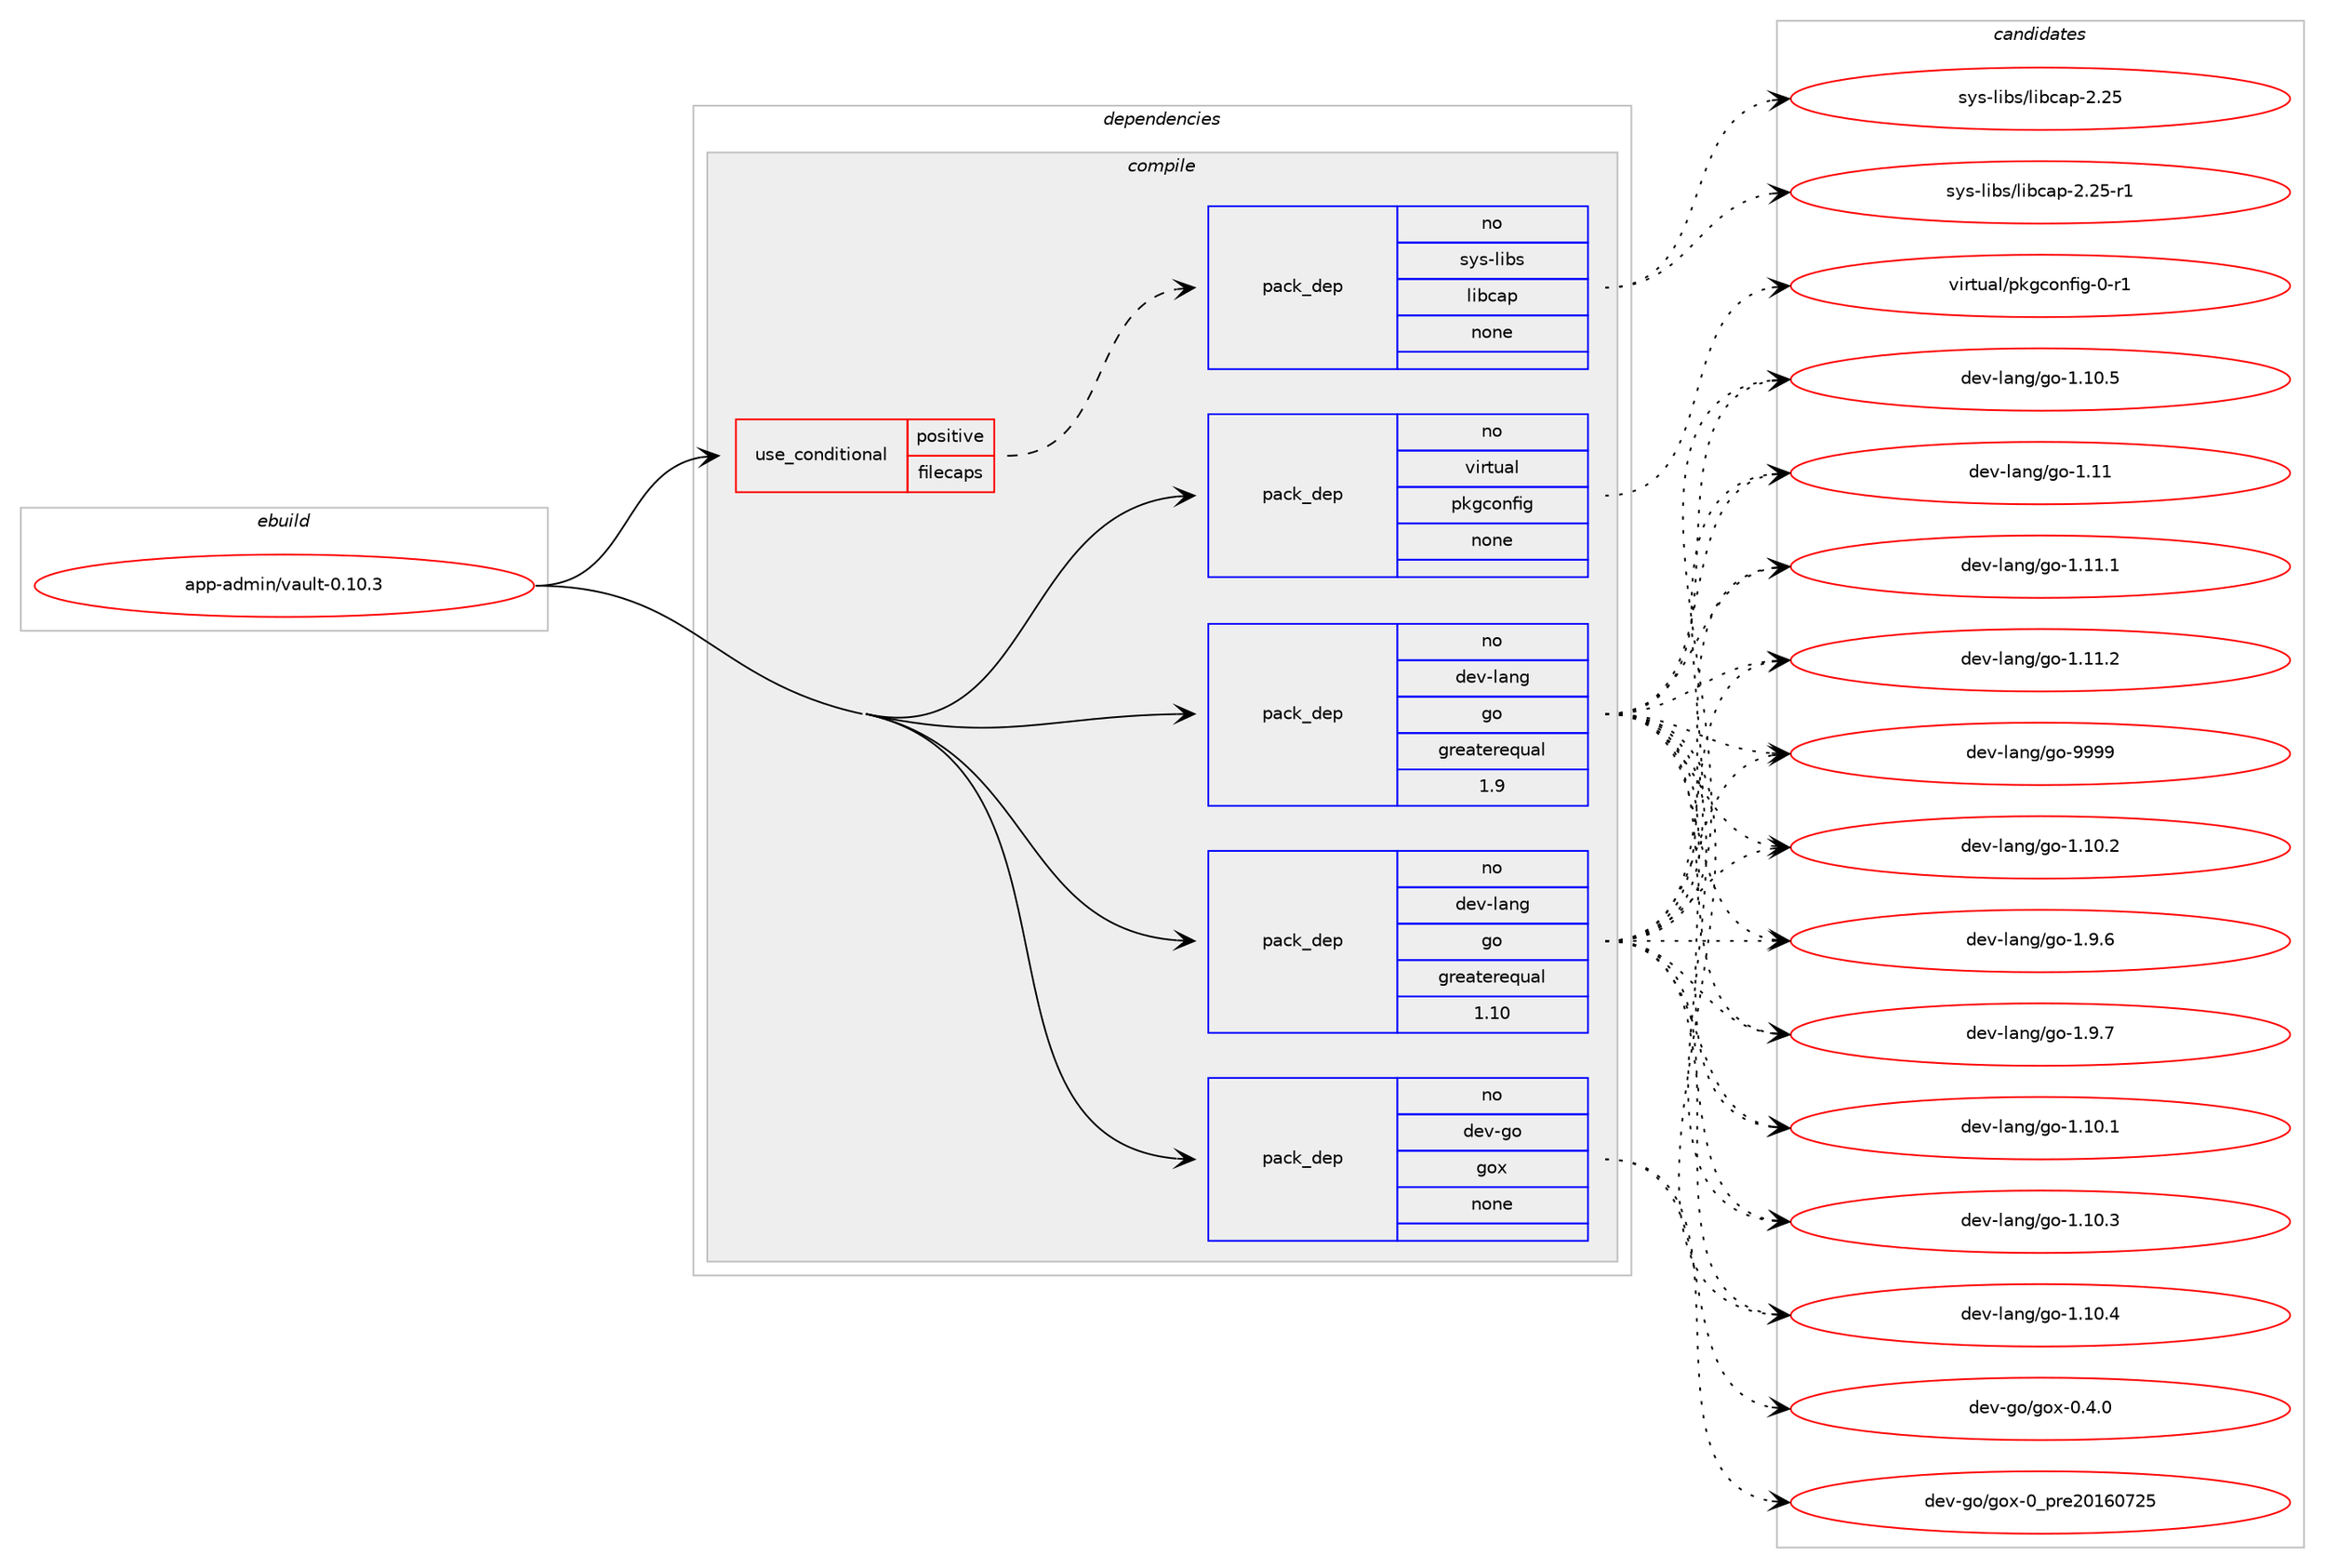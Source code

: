 digraph prolog {

# *************
# Graph options
# *************

newrank=true;
concentrate=true;
compound=true;
graph [rankdir=LR,fontname=Helvetica,fontsize=10,ranksep=1.5];#, ranksep=2.5, nodesep=0.2];
edge  [arrowhead=vee];
node  [fontname=Helvetica,fontsize=10];

# **********
# The ebuild
# **********

subgraph cluster_leftcol {
color=gray;
rank=same;
label=<<i>ebuild</i>>;
id [label="app-admin/vault-0.10.3", color=red, width=4, href="../app-admin/vault-0.10.3.svg"];
}

# ****************
# The dependencies
# ****************

subgraph cluster_midcol {
color=gray;
label=<<i>dependencies</i>>;
subgraph cluster_compile {
fillcolor="#eeeeee";
style=filled;
label=<<i>compile</i>>;
subgraph cond314 {
dependency1905 [label=<<TABLE BORDER="0" CELLBORDER="1" CELLSPACING="0" CELLPADDING="4"><TR><TD ROWSPAN="3" CELLPADDING="10">use_conditional</TD></TR><TR><TD>positive</TD></TR><TR><TD>filecaps</TD></TR></TABLE>>, shape=none, color=red];
subgraph pack1516 {
dependency1906 [label=<<TABLE BORDER="0" CELLBORDER="1" CELLSPACING="0" CELLPADDING="4" WIDTH="220"><TR><TD ROWSPAN="6" CELLPADDING="30">pack_dep</TD></TR><TR><TD WIDTH="110">no</TD></TR><TR><TD>sys-libs</TD></TR><TR><TD>libcap</TD></TR><TR><TD>none</TD></TR><TR><TD></TD></TR></TABLE>>, shape=none, color=blue];
}
dependency1905:e -> dependency1906:w [weight=20,style="dashed",arrowhead="vee"];
}
id:e -> dependency1905:w [weight=20,style="solid",arrowhead="vee"];
subgraph pack1517 {
dependency1907 [label=<<TABLE BORDER="0" CELLBORDER="1" CELLSPACING="0" CELLPADDING="4" WIDTH="220"><TR><TD ROWSPAN="6" CELLPADDING="30">pack_dep</TD></TR><TR><TD WIDTH="110">no</TD></TR><TR><TD>dev-go</TD></TR><TR><TD>gox</TD></TR><TR><TD>none</TD></TR><TR><TD></TD></TR></TABLE>>, shape=none, color=blue];
}
id:e -> dependency1907:w [weight=20,style="solid",arrowhead="vee"];
subgraph pack1518 {
dependency1908 [label=<<TABLE BORDER="0" CELLBORDER="1" CELLSPACING="0" CELLPADDING="4" WIDTH="220"><TR><TD ROWSPAN="6" CELLPADDING="30">pack_dep</TD></TR><TR><TD WIDTH="110">no</TD></TR><TR><TD>dev-lang</TD></TR><TR><TD>go</TD></TR><TR><TD>greaterequal</TD></TR><TR><TD>1.10</TD></TR></TABLE>>, shape=none, color=blue];
}
id:e -> dependency1908:w [weight=20,style="solid",arrowhead="vee"];
subgraph pack1519 {
dependency1909 [label=<<TABLE BORDER="0" CELLBORDER="1" CELLSPACING="0" CELLPADDING="4" WIDTH="220"><TR><TD ROWSPAN="6" CELLPADDING="30">pack_dep</TD></TR><TR><TD WIDTH="110">no</TD></TR><TR><TD>dev-lang</TD></TR><TR><TD>go</TD></TR><TR><TD>greaterequal</TD></TR><TR><TD>1.9</TD></TR></TABLE>>, shape=none, color=blue];
}
id:e -> dependency1909:w [weight=20,style="solid",arrowhead="vee"];
subgraph pack1520 {
dependency1910 [label=<<TABLE BORDER="0" CELLBORDER="1" CELLSPACING="0" CELLPADDING="4" WIDTH="220"><TR><TD ROWSPAN="6" CELLPADDING="30">pack_dep</TD></TR><TR><TD WIDTH="110">no</TD></TR><TR><TD>virtual</TD></TR><TR><TD>pkgconfig</TD></TR><TR><TD>none</TD></TR><TR><TD></TD></TR></TABLE>>, shape=none, color=blue];
}
id:e -> dependency1910:w [weight=20,style="solid",arrowhead="vee"];
}
subgraph cluster_compileandrun {
fillcolor="#eeeeee";
style=filled;
label=<<i>compile and run</i>>;
}
subgraph cluster_run {
fillcolor="#eeeeee";
style=filled;
label=<<i>run</i>>;
}
}

# **************
# The candidates
# **************

subgraph cluster_choices {
rank=same;
color=gray;
label=<<i>candidates</i>>;

subgraph choice1516 {
color=black;
nodesep=1;
choice1151211154510810598115471081059899971124550465053 [label="sys-libs/libcap-2.25", color=red, width=4,href="../sys-libs/libcap-2.25.svg"];
choice11512111545108105981154710810598999711245504650534511449 [label="sys-libs/libcap-2.25-r1", color=red, width=4,href="../sys-libs/libcap-2.25-r1.svg"];
dependency1906:e -> choice1151211154510810598115471081059899971124550465053:w [style=dotted,weight="100"];
dependency1906:e -> choice11512111545108105981154710810598999711245504650534511449:w [style=dotted,weight="100"];
}
subgraph choice1517 {
color=black;
nodesep=1;
choice1001011184510311147103111120454846524648 [label="dev-go/gox-0.4.0", color=red, width=4,href="../dev-go/gox-0.4.0.svg"];
choice10010111845103111471031111204548951121141015048495448555053 [label="dev-go/gox-0_pre20160725", color=red, width=4,href="../dev-go/gox-0_pre20160725.svg"];
dependency1907:e -> choice1001011184510311147103111120454846524648:w [style=dotted,weight="100"];
dependency1907:e -> choice10010111845103111471031111204548951121141015048495448555053:w [style=dotted,weight="100"];
}
subgraph choice1518 {
color=black;
nodesep=1;
choice10010111845108971101034710311145494649484650 [label="dev-lang/go-1.10.2", color=red, width=4,href="../dev-lang/go-1.10.2.svg"];
choice100101118451089711010347103111454946574654 [label="dev-lang/go-1.9.6", color=red, width=4,href="../dev-lang/go-1.9.6.svg"];
choice100101118451089711010347103111454946574655 [label="dev-lang/go-1.9.7", color=red, width=4,href="../dev-lang/go-1.9.7.svg"];
choice10010111845108971101034710311145494649484649 [label="dev-lang/go-1.10.1", color=red, width=4,href="../dev-lang/go-1.10.1.svg"];
choice10010111845108971101034710311145494649484651 [label="dev-lang/go-1.10.3", color=red, width=4,href="../dev-lang/go-1.10.3.svg"];
choice10010111845108971101034710311145494649484652 [label="dev-lang/go-1.10.4", color=red, width=4,href="../dev-lang/go-1.10.4.svg"];
choice10010111845108971101034710311145494649484653 [label="dev-lang/go-1.10.5", color=red, width=4,href="../dev-lang/go-1.10.5.svg"];
choice1001011184510897110103471031114549464949 [label="dev-lang/go-1.11", color=red, width=4,href="../dev-lang/go-1.11.svg"];
choice10010111845108971101034710311145494649494649 [label="dev-lang/go-1.11.1", color=red, width=4,href="../dev-lang/go-1.11.1.svg"];
choice10010111845108971101034710311145494649494650 [label="dev-lang/go-1.11.2", color=red, width=4,href="../dev-lang/go-1.11.2.svg"];
choice1001011184510897110103471031114557575757 [label="dev-lang/go-9999", color=red, width=4,href="../dev-lang/go-9999.svg"];
dependency1908:e -> choice10010111845108971101034710311145494649484650:w [style=dotted,weight="100"];
dependency1908:e -> choice100101118451089711010347103111454946574654:w [style=dotted,weight="100"];
dependency1908:e -> choice100101118451089711010347103111454946574655:w [style=dotted,weight="100"];
dependency1908:e -> choice10010111845108971101034710311145494649484649:w [style=dotted,weight="100"];
dependency1908:e -> choice10010111845108971101034710311145494649484651:w [style=dotted,weight="100"];
dependency1908:e -> choice10010111845108971101034710311145494649484652:w [style=dotted,weight="100"];
dependency1908:e -> choice10010111845108971101034710311145494649484653:w [style=dotted,weight="100"];
dependency1908:e -> choice1001011184510897110103471031114549464949:w [style=dotted,weight="100"];
dependency1908:e -> choice10010111845108971101034710311145494649494649:w [style=dotted,weight="100"];
dependency1908:e -> choice10010111845108971101034710311145494649494650:w [style=dotted,weight="100"];
dependency1908:e -> choice1001011184510897110103471031114557575757:w [style=dotted,weight="100"];
}
subgraph choice1519 {
color=black;
nodesep=1;
choice10010111845108971101034710311145494649484650 [label="dev-lang/go-1.10.2", color=red, width=4,href="../dev-lang/go-1.10.2.svg"];
choice100101118451089711010347103111454946574654 [label="dev-lang/go-1.9.6", color=red, width=4,href="../dev-lang/go-1.9.6.svg"];
choice100101118451089711010347103111454946574655 [label="dev-lang/go-1.9.7", color=red, width=4,href="../dev-lang/go-1.9.7.svg"];
choice10010111845108971101034710311145494649484649 [label="dev-lang/go-1.10.1", color=red, width=4,href="../dev-lang/go-1.10.1.svg"];
choice10010111845108971101034710311145494649484651 [label="dev-lang/go-1.10.3", color=red, width=4,href="../dev-lang/go-1.10.3.svg"];
choice10010111845108971101034710311145494649484652 [label="dev-lang/go-1.10.4", color=red, width=4,href="../dev-lang/go-1.10.4.svg"];
choice10010111845108971101034710311145494649484653 [label="dev-lang/go-1.10.5", color=red, width=4,href="../dev-lang/go-1.10.5.svg"];
choice1001011184510897110103471031114549464949 [label="dev-lang/go-1.11", color=red, width=4,href="../dev-lang/go-1.11.svg"];
choice10010111845108971101034710311145494649494649 [label="dev-lang/go-1.11.1", color=red, width=4,href="../dev-lang/go-1.11.1.svg"];
choice10010111845108971101034710311145494649494650 [label="dev-lang/go-1.11.2", color=red, width=4,href="../dev-lang/go-1.11.2.svg"];
choice1001011184510897110103471031114557575757 [label="dev-lang/go-9999", color=red, width=4,href="../dev-lang/go-9999.svg"];
dependency1909:e -> choice10010111845108971101034710311145494649484650:w [style=dotted,weight="100"];
dependency1909:e -> choice100101118451089711010347103111454946574654:w [style=dotted,weight="100"];
dependency1909:e -> choice100101118451089711010347103111454946574655:w [style=dotted,weight="100"];
dependency1909:e -> choice10010111845108971101034710311145494649484649:w [style=dotted,weight="100"];
dependency1909:e -> choice10010111845108971101034710311145494649484651:w [style=dotted,weight="100"];
dependency1909:e -> choice10010111845108971101034710311145494649484652:w [style=dotted,weight="100"];
dependency1909:e -> choice10010111845108971101034710311145494649484653:w [style=dotted,weight="100"];
dependency1909:e -> choice1001011184510897110103471031114549464949:w [style=dotted,weight="100"];
dependency1909:e -> choice10010111845108971101034710311145494649494649:w [style=dotted,weight="100"];
dependency1909:e -> choice10010111845108971101034710311145494649494650:w [style=dotted,weight="100"];
dependency1909:e -> choice1001011184510897110103471031114557575757:w [style=dotted,weight="100"];
}
subgraph choice1520 {
color=black;
nodesep=1;
choice11810511411611797108471121071039911111010210510345484511449 [label="virtual/pkgconfig-0-r1", color=red, width=4,href="../virtual/pkgconfig-0-r1.svg"];
dependency1910:e -> choice11810511411611797108471121071039911111010210510345484511449:w [style=dotted,weight="100"];
}
}

}
